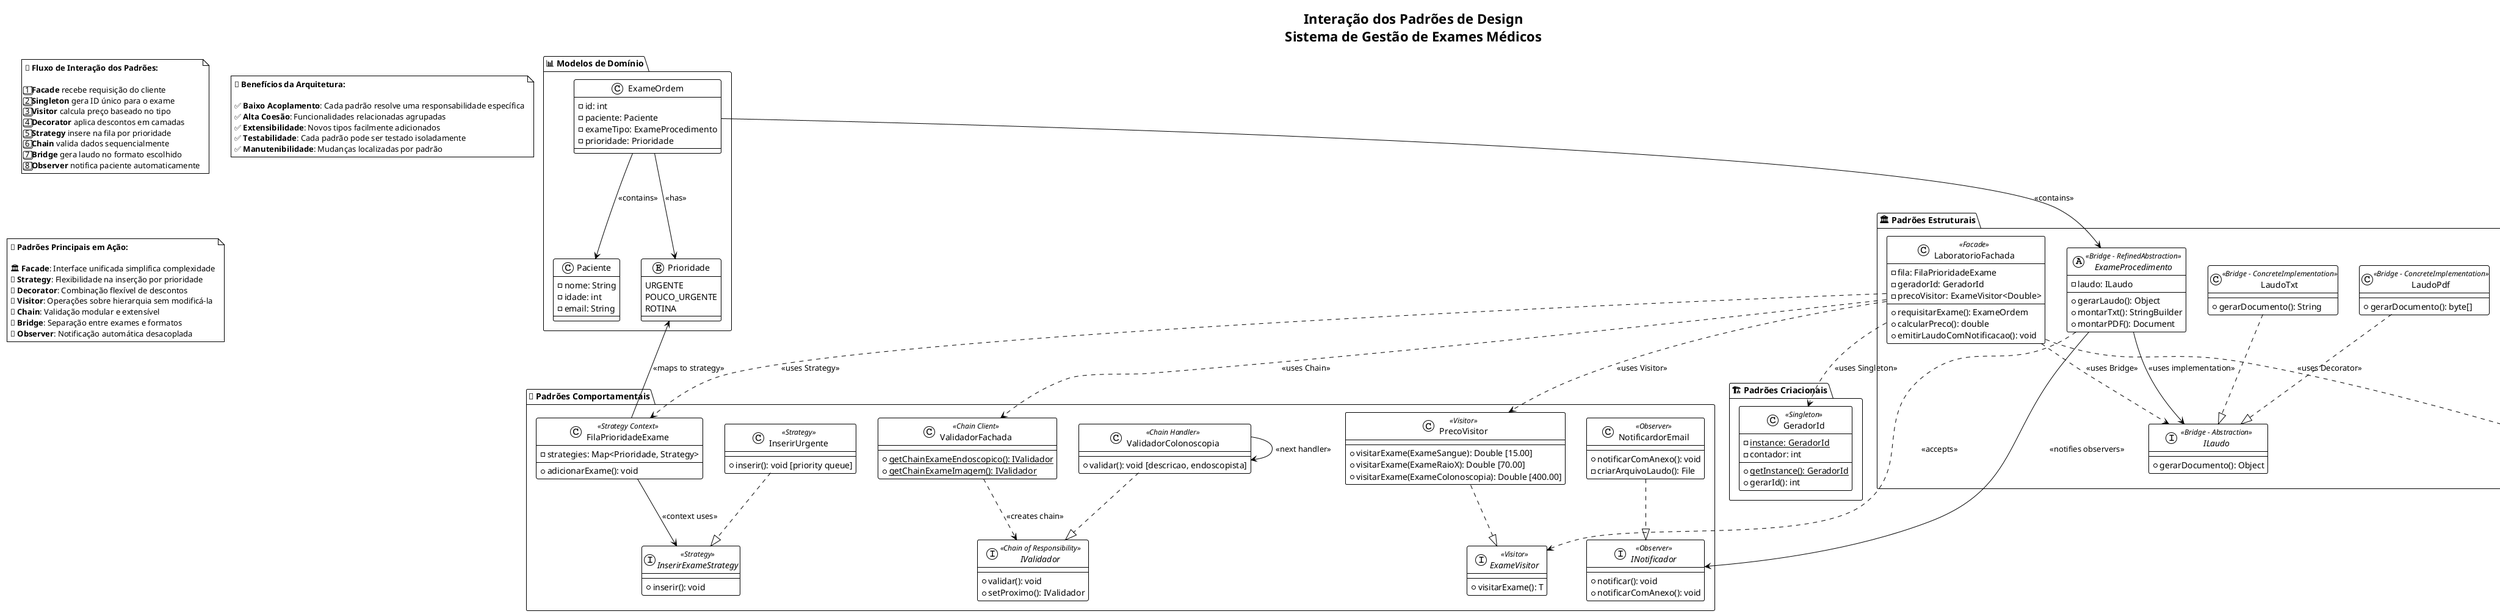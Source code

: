 @startuml Interação dos Padrões de Design
!theme plain
title Interação dos Padrões de Design\nSistema de Gestão de Exames Médicos

package "🏗️ Padrões Criacionais" {
    class GeradorId <<Singleton>> {
        - instance: GeradorId {static}
        - contador: int
        + getInstance(): GeradorId {static}
        + gerarId(): int
    }
}

package "🏛️ Padrões Estruturais" {
    class LaboratorioFachada <<Facade>> {
        - fila: FilaPrioridadeExame
        - geradorId: GeradorId
        - precoVisitor: ExameVisitor<Double>
        + requisitarExame(): ExameOrdem
        + calcularPreco(): double
        + emitirLaudoComNotificacao(): void
    }
    
    abstract class DescontoBase <<Decorator>> {
        - wrappee: Desconto
        + calcularPreco(): Double
    }
    
    class DescontoIdoso <<Decorator>> {
        + calcularPreco(): Double [8% off]
    }
    
    class DescontoConvenio <<Decorator>> {
        + calcularPreco(): Double [15% off]
    }
    
    interface ILaudo <<Bridge - Abstraction>> {
        + gerarDocumento(): Object
    }
    
    class LaudoTxt <<Bridge - ConcreteImplementation>> {
        + gerarDocumento(): String
    }
    
    class LaudoPdf <<Bridge - ConcreteImplementation>> {
        + gerarDocumento(): byte[]
    }
    
    abstract class ExameProcedimento <<Bridge - RefinedAbstraction>> {
        - laudo: ILaudo
        + gerarLaudo(): Object
        + montarTxt(): StringBuilder
        + montarPDF(): Document
    }
}

package "🎯 Padrões Comportamentais" {
    interface InserirExameStrategy <<Strategy>> {
        + inserir(): void
    }
    
    class InserirUrgente <<Strategy>> {
        + inserir(): void [priority queue]
    }
    
    class FilaPrioridadeExame <<Strategy Context>> {
        - strategies: Map<Prioridade, Strategy>
        + adicionarExame(): void
    }
    
    interface ExameVisitor <<Visitor>> {
        + visitarExame(): T
    }
    
    class PrecoVisitor <<Visitor>> {
        + visitarExame(ExameSangue): Double [15.00]
        + visitarExame(ExameRaioX): Double [70.00]
        + visitarExame(ExameColonoscopia): Double [400.00]
    }
    
    interface IValidador <<Chain of Responsibility>> {
        + validar(): void
        + setProximo(): IValidador
    }
    
    class ValidadorColonoscopia <<Chain Handler>> {
        + validar(): void [descricao, endoscopista]
    }
    
    class ValidadorFachada <<Chain Client>> {
        + getChainExameEndoscopico(): IValidador {static}
        + getChainExameImagem(): IValidador {static}
    }
    
    interface INotificador <<Observer>> {
        + notificar(): void
        + notificarComAnexo(): void
    }
    
    class NotificardorEmail <<Observer>> {
        + notificarComAnexo(): void
        - criarArquivoLaudo(): File
    }
}

package "📊 Modelos de Domínio" {
    class ExameOrdem {
        - id: int
        - paciente: Paciente
        - exameTipo: ExameProcedimento
        - prioridade: Prioridade
    }
    
    class Paciente {
        - nome: String
        - idade: int
        - email: String
    }
    
    enum Prioridade {
        URGENTE
        POUCO_URGENTE
        ROTINA
    }
}

' ==================== RELACIONAMENTOS ENTRE PADRÕES ====================

' Facade orquestra todos os outros padrões
LaboratorioFachada ..> GeradorId : <<uses Singleton>>
LaboratorioFachada ..> FilaPrioridadeExame : <<uses Strategy>>
LaboratorioFachada ..> PrecoVisitor : <<uses Visitor>>
LaboratorioFachada ..> DescontoBase : <<uses Decorator>>
LaboratorioFachada ..> ValidadorFachada : <<uses Chain>>
LaboratorioFachada ..> ILaudo : <<uses Bridge>>

' Strategy Pattern interactions
FilaPrioridadeExame --> InserirExameStrategy : <<context uses>>
InserirUrgente ..|> InserirExameStrategy
FilaPrioridadeExame --> Prioridade : <<maps to strategy>>

' Decorator Pattern chain
DescontoIdoso --|> DescontoBase
DescontoConvenio --|> DescontoBase
DescontoBase --> DescontoBase : <<wraps>>

' Visitor Pattern
ExameProcedimento ..> ExameVisitor : <<accepts>>
PrecoVisitor ..|> ExameVisitor

' Chain of Responsibility
ValidadorFachada ..> IValidador : <<creates chain>>
ValidadorColonoscopia ..|> IValidador
ValidadorColonoscopia --> ValidadorColonoscopia : <<next handler>>

' Bridge Pattern
ExameProcedimento --> ILaudo : <<uses implementation>>
LaudoTxt ..|> ILaudo
LaudoPdf ..|> ILaudo

' Observer Pattern
ExameProcedimento --> INotificador : <<notifies observers>>
NotificardorEmail ..|> INotificador

' Domain relationships
ExameOrdem --> ExameProcedimento : <<contains>>
ExameOrdem --> Paciente : <<contains>>
ExameOrdem --> Prioridade : <<has>>

' ==================== FLUXO DE INTERAÇÃO ====================
note as N1
**🔄 Fluxo de Interação dos Padrões:**

1️⃣ **Facade** recebe requisição do cliente
2️⃣ **Singleton** gera ID único para o exame
3️⃣ **Visitor** calcula preço baseado no tipo
4️⃣ **Decorator** aplica descontos em camadas
5️⃣ **Strategy** insere na fila por prioridade
6️⃣ **Chain** valida dados sequencialmente
7️⃣ **Bridge** gera laudo no formato escolhido
8️⃣ **Observer** notifica paciente automaticamente
end note

note as N2
**🎯 Benefícios da Arquitetura:**

✅ **Baixo Acoplamento**: Cada padrão resolve uma responsabilidade específica
✅ **Alta Coesão**: Funcionalidades relacionadas agrupadas
✅ **Extensibilidade**: Novos tipos facilmente adicionados
✅ **Testabilidade**: Cada padrão pode ser testado isoladamente
✅ **Manutenibilidade**: Mudanças localizadas por padrão
end note

note as N3
**🔧 Padrões Principais em Ação:**

🏛️ **Facade**: Interface unificada simplifica complexidade
🎯 **Strategy**: Flexibilidade na inserção por prioridade
🎨 **Decorator**: Combinação flexível de descontos
👥 **Visitor**: Operações sobre hierarquia sem modificá-la
🔗 **Chain**: Validação modular e extensível
🌉 **Bridge**: Separação entre exames e formatos
👀 **Observer**: Notificação automática desacoplada
end note

@enduml
